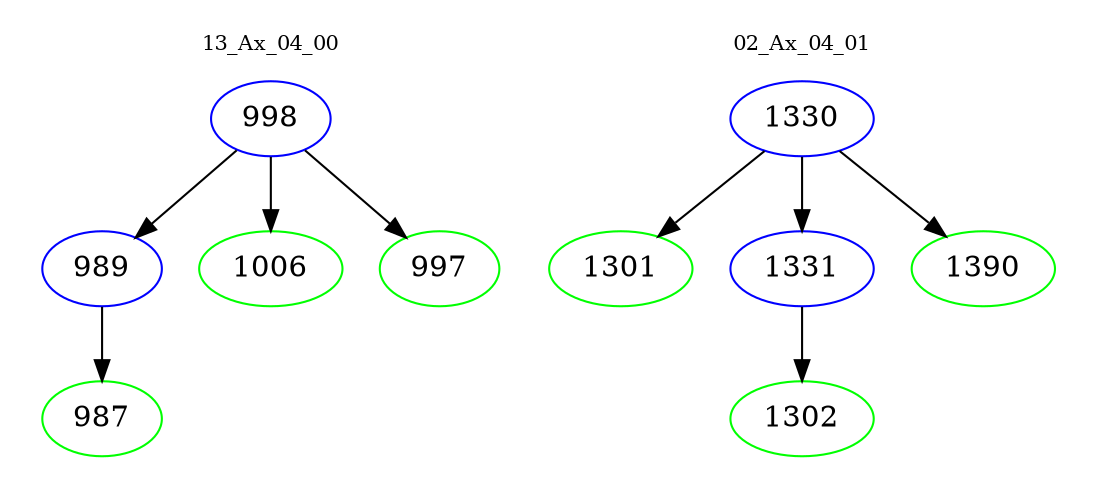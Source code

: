 digraph{
subgraph cluster_0 {
color = white
label = "13_Ax_04_00";
fontsize=10;
T0_998 [label="998", color="blue"]
T0_998 -> T0_989 [color="black"]
T0_989 [label="989", color="blue"]
T0_989 -> T0_987 [color="black"]
T0_987 [label="987", color="green"]
T0_998 -> T0_1006 [color="black"]
T0_1006 [label="1006", color="green"]
T0_998 -> T0_997 [color="black"]
T0_997 [label="997", color="green"]
}
subgraph cluster_1 {
color = white
label = "02_Ax_04_01";
fontsize=10;
T1_1330 [label="1330", color="blue"]
T1_1330 -> T1_1301 [color="black"]
T1_1301 [label="1301", color="green"]
T1_1330 -> T1_1331 [color="black"]
T1_1331 [label="1331", color="blue"]
T1_1331 -> T1_1302 [color="black"]
T1_1302 [label="1302", color="green"]
T1_1330 -> T1_1390 [color="black"]
T1_1390 [label="1390", color="green"]
}
}
